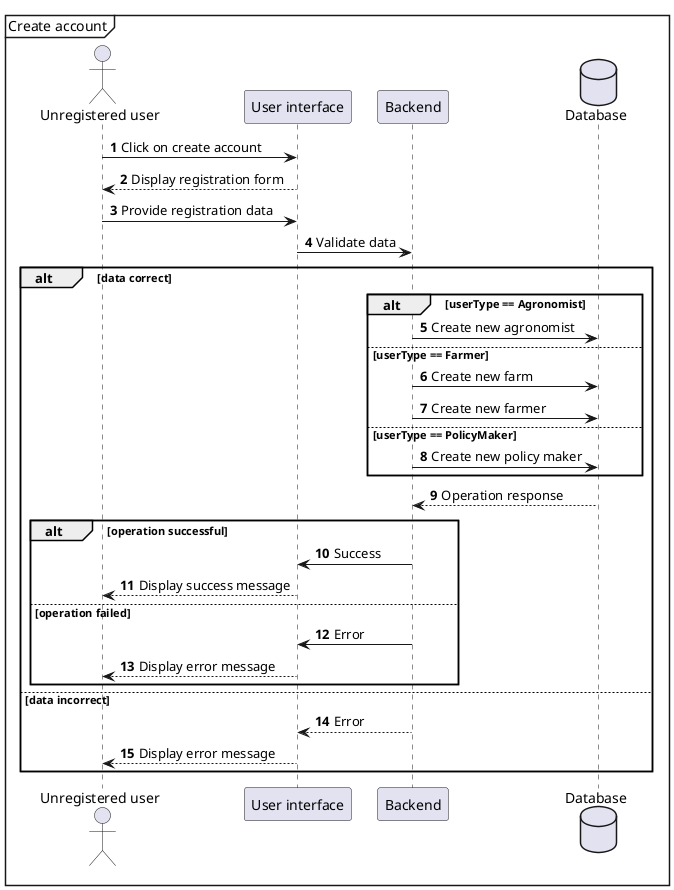 @startuml Create Account 

mainframe Create account
autonumber

actor "Unregistered user" as Unreg
participant "User interface" as UI
participant Backend
database Database as DB

Unreg -> UI : Click on create account
UI --> Unreg : Display registration form

Unreg -> UI : Provide registration data
UI -> Backend : Validate data

alt data correct
    alt userType == Agronomist
        Backend -> DB : Create new agronomist
    else userType == Farmer
        Backend -> DB : Create new farm
        Backend -> DB : Create new farmer
    else userType == PolicyMaker
        Backend -> DB : Create new policy maker
    end

    DB --> Backend : Operation response

    alt operation successful
        Backend -> UI : Success
        UI --> Unreg : Display success message
    else operation failed
        Backend -> UI : Error
        UI --> Unreg : Display error message
    end
else data incorrect
    Backend --> UI : Error
    UI --> Unreg : Display error message
end

@enduml
